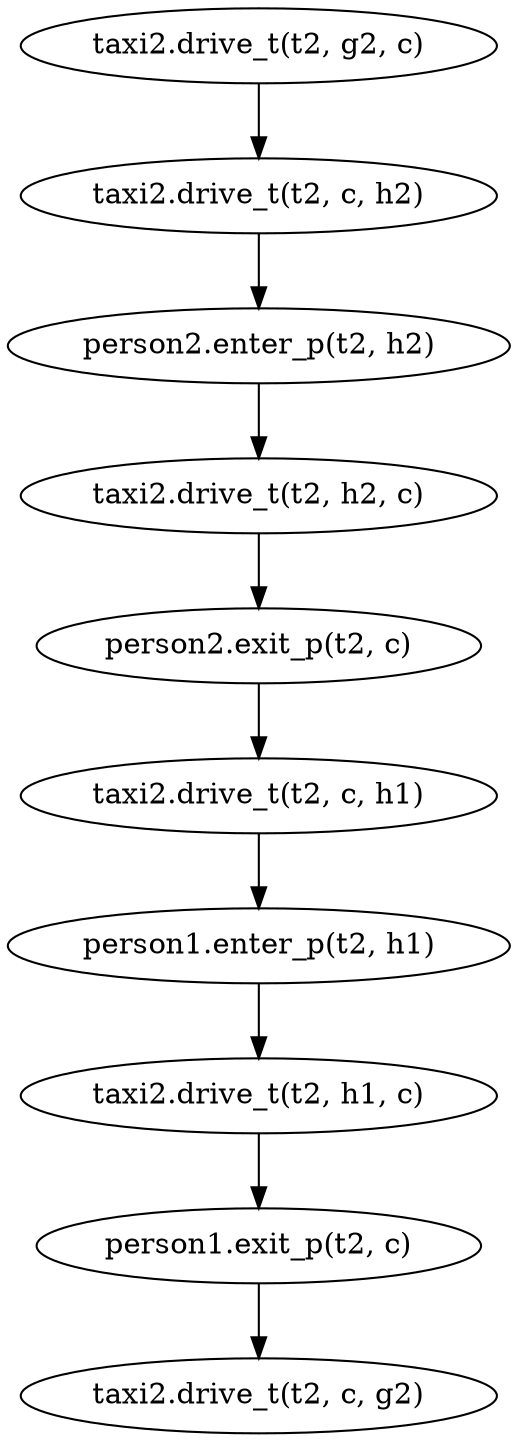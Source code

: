 digraph {
	"taxi2.drive_t(t2, g2, c)" -> "taxi2.drive_t(t2, c, h2)"
	"taxi2.drive_t(t2, c, h2)" -> "person2.enter_p(t2, h2)"
	"person2.enter_p(t2, h2)" -> "taxi2.drive_t(t2, h2, c)"
	"taxi2.drive_t(t2, h2, c)" -> "person2.exit_p(t2, c)"
	"person2.exit_p(t2, c)" -> "taxi2.drive_t(t2, c, h1)"
	"taxi2.drive_t(t2, c, h1)" -> "person1.enter_p(t2, h1)"
	"person1.enter_p(t2, h1)" -> "taxi2.drive_t(t2, h1, c)"
	"taxi2.drive_t(t2, h1, c)" -> "person1.exit_p(t2, c)"
	"person1.exit_p(t2, c)" -> "taxi2.drive_t(t2, c, g2)"
}